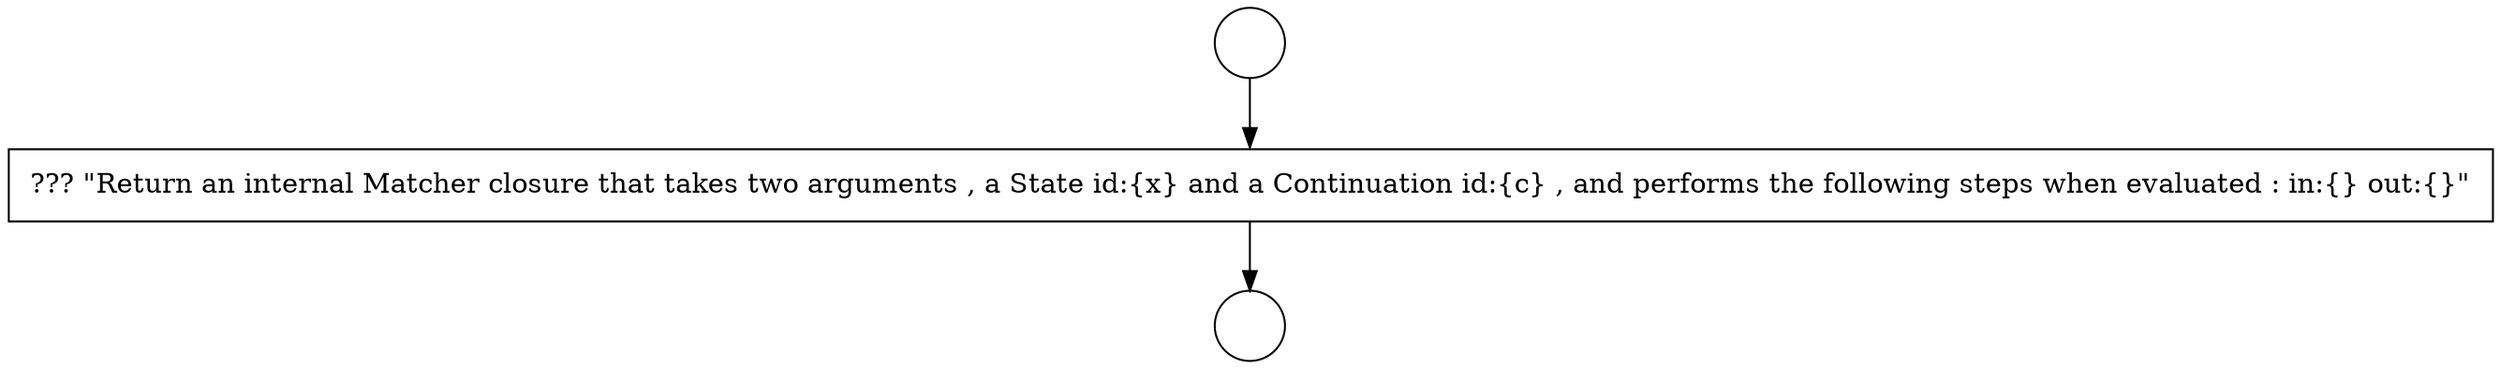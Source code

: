 digraph {
  node12403 [shape=circle label=" " color="black" fillcolor="white" style=filled]
  node12405 [shape=none, margin=0, label=<<font color="black">
    <table border="0" cellborder="1" cellspacing="0" cellpadding="10">
      <tr><td align="left">??? &quot;Return an internal Matcher closure that takes two arguments , a State id:{x} and a Continuation id:{c} , and performs the following steps when evaluated : in:{} out:{}&quot;</td></tr>
    </table>
  </font>> color="black" fillcolor="white" style=filled]
  node12404 [shape=circle label=" " color="black" fillcolor="white" style=filled]
  node12403 -> node12405 [ color="black"]
  node12405 -> node12404 [ color="black"]
}
